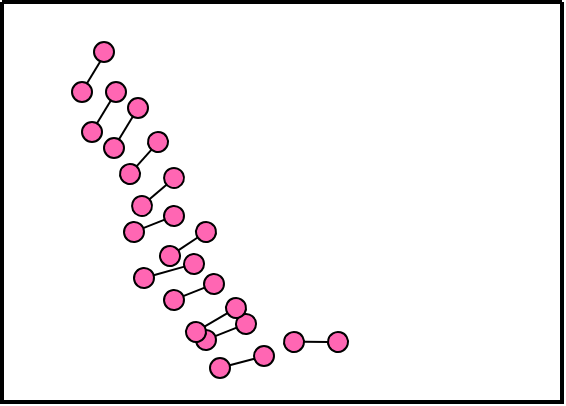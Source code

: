 <mxfile version="20.8.3" type="github">
  <diagram id="drd781UBc9HcNanvUk7X" name="第 1 页">
    <mxGraphModel dx="1180" dy="720" grid="1" gridSize="10" guides="1" tooltips="1" connect="1" arrows="1" fold="1" page="1" pageScale="1" pageWidth="827" pageHeight="1169" math="0" shadow="0">
      <root>
        <mxCell id="0" />
        <mxCell id="1" parent="0" />
        <mxCell id="4RYLCRY8slWU71JGyVVp-1" value="" style="swimlane;startSize=0;strokeWidth=2;" vertex="1" parent="1">
          <mxGeometry x="440" y="280" width="280" height="200" as="geometry">
            <mxRectangle x="120" y="280" width="50" height="40" as="alternateBounds" />
          </mxGeometry>
        </mxCell>
        <mxCell id="4RYLCRY8slWU71JGyVVp-2" value="" style="group;rotation=40;" vertex="1" connectable="0" parent="4RYLCRY8slWU71JGyVVp-1">
          <mxGeometry x="76" y="120" width="20" height="30" as="geometry" />
        </mxCell>
        <mxCell id="4RYLCRY8slWU71JGyVVp-3" value="" style="ellipse;whiteSpace=wrap;html=1;aspect=fixed;fillColor=#FF66B3;rotation=40;" vertex="1" parent="4RYLCRY8slWU71JGyVVp-2">
          <mxGeometry x="15" y="6" width="10" height="10" as="geometry" />
        </mxCell>
        <mxCell id="4RYLCRY8slWU71JGyVVp-4" value="" style="ellipse;whiteSpace=wrap;html=1;aspect=fixed;fillColor=#FF66B3;rotation=40;" vertex="1" parent="4RYLCRY8slWU71JGyVVp-2">
          <mxGeometry x="-10" y="13" width="10" height="10" as="geometry" />
        </mxCell>
        <mxCell id="4RYLCRY8slWU71JGyVVp-5" value="" style="endArrow=none;html=1;rounded=0;startArrow=none;" edge="1" parent="4RYLCRY8slWU71JGyVVp-2" source="4RYLCRY8slWU71JGyVVp-4" target="4RYLCRY8slWU71JGyVVp-3">
          <mxGeometry width="50" height="50" relative="1" as="geometry">
            <mxPoint x="-33" y="51" as="sourcePoint" />
            <mxPoint x="37" y="44" as="targetPoint" />
          </mxGeometry>
        </mxCell>
        <mxCell id="4RYLCRY8slWU71JGyVVp-6" value="" style="group;rotation=40;" vertex="1" connectable="0" parent="4RYLCRY8slWU71JGyVVp-2">
          <mxGeometry x="-10" y="-24" width="20" height="30" as="geometry" />
        </mxCell>
        <mxCell id="4RYLCRY8slWU71JGyVVp-7" value="" style="ellipse;whiteSpace=wrap;html=1;aspect=fixed;fillColor=#FF66B3;rotation=40;" vertex="1" parent="4RYLCRY8slWU71JGyVVp-6">
          <mxGeometry x="15" y="6" width="10" height="10" as="geometry" />
        </mxCell>
        <mxCell id="4RYLCRY8slWU71JGyVVp-8" value="" style="ellipse;whiteSpace=wrap;html=1;aspect=fixed;fillColor=#FF66B3;rotation=40;" vertex="1" parent="4RYLCRY8slWU71JGyVVp-6">
          <mxGeometry x="-5" y="14" width="10" height="10" as="geometry" />
        </mxCell>
        <mxCell id="4RYLCRY8slWU71JGyVVp-9" value="" style="endArrow=none;html=1;rounded=0;startArrow=none;" edge="1" parent="4RYLCRY8slWU71JGyVVp-6" source="4RYLCRY8slWU71JGyVVp-8" target="4RYLCRY8slWU71JGyVVp-7">
          <mxGeometry width="50" height="50" relative="1" as="geometry">
            <mxPoint x="-33" y="51" as="sourcePoint" />
            <mxPoint x="37" y="44" as="targetPoint" />
          </mxGeometry>
        </mxCell>
        <mxCell id="4RYLCRY8slWU71JGyVVp-10" value="" style="group;rotation=20;" vertex="1" connectable="0" parent="4RYLCRY8slWU71JGyVVp-1">
          <mxGeometry x="68" y="80" width="20" height="30" as="geometry" />
        </mxCell>
        <mxCell id="4RYLCRY8slWU71JGyVVp-11" value="" style="ellipse;whiteSpace=wrap;html=1;aspect=fixed;fillColor=#FF66B3;rotation=20;" vertex="1" parent="4RYLCRY8slWU71JGyVVp-10">
          <mxGeometry x="13" y="3" width="10" height="10" as="geometry" />
        </mxCell>
        <mxCell id="4RYLCRY8slWU71JGyVVp-12" value="" style="ellipse;whiteSpace=wrap;html=1;aspect=fixed;fillColor=#FF66B3;rotation=20;" vertex="1" parent="4RYLCRY8slWU71JGyVVp-10">
          <mxGeometry x="-3" y="17" width="10" height="10" as="geometry" />
        </mxCell>
        <mxCell id="4RYLCRY8slWU71JGyVVp-13" value="" style="endArrow=none;html=1;rounded=0;startArrow=none;" edge="1" parent="4RYLCRY8slWU71JGyVVp-10" source="4RYLCRY8slWU71JGyVVp-12" target="4RYLCRY8slWU71JGyVVp-11">
          <mxGeometry width="50" height="50" relative="1" as="geometry">
            <mxPoint x="-18" y="64" as="sourcePoint" />
            <mxPoint x="45" y="33" as="targetPoint" />
          </mxGeometry>
        </mxCell>
        <mxCell id="4RYLCRY8slWU71JGyVVp-14" value="" style="group;rotation=15;" vertex="1" connectable="0" parent="4RYLCRY8slWU71JGyVVp-10">
          <mxGeometry x="-7" y="-17" width="20" height="30" as="geometry" />
        </mxCell>
        <mxCell id="4RYLCRY8slWU71JGyVVp-15" value="" style="ellipse;whiteSpace=wrap;html=1;aspect=fixed;fillColor=#FF66B3;rotation=15;" vertex="1" parent="4RYLCRY8slWU71JGyVVp-14">
          <mxGeometry x="12" y="2" width="10" height="10" as="geometry" />
        </mxCell>
        <mxCell id="4RYLCRY8slWU71JGyVVp-16" value="" style="ellipse;whiteSpace=wrap;html=1;aspect=fixed;fillColor=#FF66B3;rotation=15;" vertex="1" parent="4RYLCRY8slWU71JGyVVp-14">
          <mxGeometry x="-2" y="18" width="10" height="10" as="geometry" />
        </mxCell>
        <mxCell id="4RYLCRY8slWU71JGyVVp-17" value="" style="endArrow=none;html=1;rounded=0;startArrow=none;" edge="1" parent="4RYLCRY8slWU71JGyVVp-14" source="4RYLCRY8slWU71JGyVVp-16" target="4RYLCRY8slWU71JGyVVp-15">
          <mxGeometry width="50" height="50" relative="1" as="geometry">
            <mxPoint x="-14" y="66" as="sourcePoint" />
            <mxPoint x="47" y="30" as="targetPoint" />
          </mxGeometry>
        </mxCell>
        <mxCell id="4RYLCRY8slWU71JGyVVp-18" value="" style="group;rotation=90;" vertex="1" connectable="0" parent="4RYLCRY8slWU71JGyVVp-1">
          <mxGeometry x="41" y="40" width="20" height="30" as="geometry" />
        </mxCell>
        <mxCell id="4RYLCRY8slWU71JGyVVp-19" value="" style="ellipse;whiteSpace=wrap;html=1;aspect=fixed;fillColor=#FF66B3;rotation=0;" vertex="1" parent="4RYLCRY8slWU71JGyVVp-18">
          <mxGeometry x="11" width="10" height="10" as="geometry" />
        </mxCell>
        <mxCell id="4RYLCRY8slWU71JGyVVp-20" value="" style="ellipse;whiteSpace=wrap;html=1;aspect=fixed;fillColor=#FF66B3;rotation=0;" vertex="1" parent="4RYLCRY8slWU71JGyVVp-18">
          <mxGeometry x="-1" y="20" width="10" height="10" as="geometry" />
        </mxCell>
        <mxCell id="4RYLCRY8slWU71JGyVVp-21" value="" style="endArrow=none;html=1;rounded=0;startArrow=none;" edge="1" parent="4RYLCRY8slWU71JGyVVp-18" source="4RYLCRY8slWU71JGyVVp-20" target="4RYLCRY8slWU71JGyVVp-19">
          <mxGeometry width="50" height="50" relative="1" as="geometry">
            <mxPoint y="70" as="sourcePoint" />
            <mxPoint x="49" y="20" as="targetPoint" />
          </mxGeometry>
        </mxCell>
        <mxCell id="4RYLCRY8slWU71JGyVVp-22" value="" style="group;rotation=90;" vertex="1" connectable="0" parent="4RYLCRY8slWU71JGyVVp-1">
          <mxGeometry x="10" y="20" width="20" height="30" as="geometry" />
        </mxCell>
        <mxCell id="4RYLCRY8slWU71JGyVVp-23" value="" style="ellipse;whiteSpace=wrap;html=1;aspect=fixed;fillColor=#FF66B3;rotation=0;" vertex="1" parent="4RYLCRY8slWU71JGyVVp-22">
          <mxGeometry x="36" width="10" height="10" as="geometry" />
        </mxCell>
        <mxCell id="4RYLCRY8slWU71JGyVVp-24" value="" style="ellipse;whiteSpace=wrap;html=1;aspect=fixed;fillColor=#FF66B3;rotation=0;" vertex="1" parent="4RYLCRY8slWU71JGyVVp-22">
          <mxGeometry x="25" y="20" width="10" height="10" as="geometry" />
        </mxCell>
        <mxCell id="4RYLCRY8slWU71JGyVVp-25" value="" style="endArrow=none;html=1;rounded=0;startArrow=none;" edge="1" parent="4RYLCRY8slWU71JGyVVp-22" source="4RYLCRY8slWU71JGyVVp-24">
          <mxGeometry width="50" height="50" relative="1" as="geometry">
            <mxPoint x="26" y="70" as="sourcePoint" />
            <mxPoint x="39.428" y="9.287" as="targetPoint" />
          </mxGeometry>
        </mxCell>
        <mxCell id="4RYLCRY8slWU71JGyVVp-26" value="" style="group;rotation=40;" vertex="1" connectable="0" parent="1">
          <mxGeometry x="526" y="410" width="20" height="30" as="geometry" />
        </mxCell>
        <mxCell id="4RYLCRY8slWU71JGyVVp-27" value="" style="ellipse;whiteSpace=wrap;html=1;aspect=fixed;fillColor=#FF66B3;rotation=40;" vertex="1" parent="4RYLCRY8slWU71JGyVVp-26">
          <mxGeometry x="15" y="6" width="10" height="10" as="geometry" />
        </mxCell>
        <mxCell id="4RYLCRY8slWU71JGyVVp-28" value="" style="ellipse;whiteSpace=wrap;html=1;aspect=fixed;fillColor=#FF66B3;rotation=40;" vertex="1" parent="4RYLCRY8slWU71JGyVVp-26">
          <mxGeometry x="-5" y="14" width="10" height="10" as="geometry" />
        </mxCell>
        <mxCell id="4RYLCRY8slWU71JGyVVp-29" value="" style="endArrow=none;html=1;rounded=0;startArrow=none;" edge="1" parent="4RYLCRY8slWU71JGyVVp-26" source="4RYLCRY8slWU71JGyVVp-28" target="4RYLCRY8slWU71JGyVVp-27">
          <mxGeometry width="50" height="50" relative="1" as="geometry">
            <mxPoint x="-33" y="51" as="sourcePoint" />
            <mxPoint x="37" y="44" as="targetPoint" />
          </mxGeometry>
        </mxCell>
        <mxCell id="4RYLCRY8slWU71JGyVVp-30" value="" style="group;rotation=30;" vertex="1" connectable="0" parent="1">
          <mxGeometry x="523" y="386" width="20" height="30" as="geometry" />
        </mxCell>
        <mxCell id="4RYLCRY8slWU71JGyVVp-31" value="" style="ellipse;whiteSpace=wrap;html=1;aspect=fixed;fillColor=#FF66B3;rotation=30;" vertex="1" parent="4RYLCRY8slWU71JGyVVp-30">
          <mxGeometry x="14" y="4" width="10" height="10" as="geometry" />
        </mxCell>
        <mxCell id="4RYLCRY8slWU71JGyVVp-32" value="" style="ellipse;whiteSpace=wrap;html=1;aspect=fixed;fillColor=#FF66B3;rotation=30;" vertex="1" parent="4RYLCRY8slWU71JGyVVp-30">
          <mxGeometry x="-4" y="16" width="10" height="10" as="geometry" />
        </mxCell>
        <mxCell id="4RYLCRY8slWU71JGyVVp-33" value="" style="endArrow=none;html=1;rounded=0;startArrow=none;" edge="1" parent="4RYLCRY8slWU71JGyVVp-30" source="4RYLCRY8slWU71JGyVVp-32" target="4RYLCRY8slWU71JGyVVp-31">
          <mxGeometry width="50" height="50" relative="1" as="geometry">
            <mxPoint x="-26" y="58" as="sourcePoint" />
            <mxPoint x="42" y="39" as="targetPoint" />
          </mxGeometry>
        </mxCell>
        <mxCell id="4RYLCRY8slWU71JGyVVp-34" value="" style="ellipse;whiteSpace=wrap;html=1;aspect=fixed;fillColor=#FF66B3;rotation=40;" vertex="1" parent="1">
          <mxGeometry x="557" y="436" width="10" height="10" as="geometry" />
        </mxCell>
        <mxCell id="4RYLCRY8slWU71JGyVVp-35" value="" style="ellipse;whiteSpace=wrap;html=1;aspect=fixed;fillColor=#FF66B3;rotation=40;" vertex="1" parent="1">
          <mxGeometry x="537" y="444" width="10" height="10" as="geometry" />
        </mxCell>
        <mxCell id="4RYLCRY8slWU71JGyVVp-36" value="" style="endArrow=none;html=1;rounded=0;startArrow=none;" edge="1" parent="1" source="4RYLCRY8slWU71JGyVVp-35" target="4RYLCRY8slWU71JGyVVp-34">
          <mxGeometry width="50" height="50" relative="1" as="geometry">
            <mxPoint x="-7" y="51" as="sourcePoint" />
            <mxPoint x="63" y="44" as="targetPoint" />
          </mxGeometry>
        </mxCell>
        <mxCell id="4RYLCRY8slWU71JGyVVp-37" value="" style="group;rotation=60;" vertex="1" connectable="0" parent="1">
          <mxGeometry x="561" y="435" width="20" height="40" as="geometry" />
        </mxCell>
        <mxCell id="4RYLCRY8slWU71JGyVVp-38" value="" style="ellipse;whiteSpace=wrap;html=1;aspect=fixed;fillColor=#FF66B3;rotation=60;" vertex="1" parent="4RYLCRY8slWU71JGyVVp-37">
          <mxGeometry x="42" y="10" width="10" height="10" as="geometry" />
        </mxCell>
        <mxCell id="4RYLCRY8slWU71JGyVVp-39" value="" style="ellipse;whiteSpace=wrap;html=1;aspect=fixed;fillColor=#FF66B3;rotation=60;" vertex="1" parent="4RYLCRY8slWU71JGyVVp-37">
          <mxGeometry x="20" y="10" width="10" height="10" as="geometry" />
        </mxCell>
        <mxCell id="4RYLCRY8slWU71JGyVVp-40" value="" style="endArrow=none;html=1;rounded=0;startArrow=none;" edge="1" parent="4RYLCRY8slWU71JGyVVp-37" source="4RYLCRY8slWU71JGyVVp-39" target="4RYLCRY8slWU71JGyVVp-38">
          <mxGeometry width="50" height="50" relative="1" as="geometry">
            <mxPoint x="-17" y="34" as="sourcePoint" />
            <mxPoint x="51" y="51" as="targetPoint" />
          </mxGeometry>
        </mxCell>
        <mxCell id="4RYLCRY8slWU71JGyVVp-41" value="" style="group;rotation=135;" vertex="1" connectable="0" parent="4RYLCRY8slWU71JGyVVp-37">
          <mxGeometry x="-11" y="10" width="20" height="30" as="geometry" />
        </mxCell>
        <mxCell id="4RYLCRY8slWU71JGyVVp-42" value="" style="ellipse;whiteSpace=wrap;html=1;aspect=fixed;fillColor=#FF66B3;rotation=45;" vertex="1" parent="4RYLCRY8slWU71JGyVVp-41">
          <mxGeometry x="16" y="7" width="10" height="10" as="geometry" />
        </mxCell>
        <mxCell id="4RYLCRY8slWU71JGyVVp-43" value="" style="ellipse;whiteSpace=wrap;html=1;aspect=fixed;fillColor=#FF66B3;rotation=45;" vertex="1" parent="4RYLCRY8slWU71JGyVVp-41">
          <mxGeometry x="-6" y="13" width="10" height="10" as="geometry" />
        </mxCell>
        <mxCell id="4RYLCRY8slWU71JGyVVp-44" value="" style="endArrow=none;html=1;rounded=0;startArrow=none;" edge="1" parent="4RYLCRY8slWU71JGyVVp-41" source="4RYLCRY8slWU71JGyVVp-43" target="4RYLCRY8slWU71JGyVVp-42">
          <mxGeometry width="50" height="50" relative="1" as="geometry">
            <mxPoint x="-36" y="47" as="sourcePoint" />
            <mxPoint x="34" y="46" as="targetPoint" />
          </mxGeometry>
        </mxCell>
        <mxCell id="4RYLCRY8slWU71JGyVVp-45" value="" style="group;rotation=120;" vertex="1" connectable="0" parent="1">
          <mxGeometry x="537" y="424" width="20" height="30" as="geometry" />
        </mxCell>
        <mxCell id="4RYLCRY8slWU71JGyVVp-46" value="" style="ellipse;whiteSpace=wrap;html=1;aspect=fixed;fillColor=#FF66B3;rotation=30;" vertex="1" parent="4RYLCRY8slWU71JGyVVp-45">
          <mxGeometry x="15" y="4" width="10" height="10" as="geometry" />
        </mxCell>
        <mxCell id="4RYLCRY8slWU71JGyVVp-47" value="" style="ellipse;whiteSpace=wrap;html=1;aspect=fixed;fillColor=#FF66B3;rotation=30;" vertex="1" parent="4RYLCRY8slWU71JGyVVp-45">
          <mxGeometry x="-5" y="16" width="10" height="10" as="geometry" />
        </mxCell>
        <mxCell id="4RYLCRY8slWU71JGyVVp-48" value="" style="endArrow=none;html=1;rounded=0;startArrow=none;" edge="1" parent="4RYLCRY8slWU71JGyVVp-45" source="4RYLCRY8slWU71JGyVVp-47" target="4RYLCRY8slWU71JGyVVp-46">
          <mxGeometry width="50" height="50" relative="1" as="geometry">
            <mxPoint x="-26" y="58" as="sourcePoint" />
            <mxPoint x="41" y="39" as="targetPoint" />
          </mxGeometry>
        </mxCell>
        <mxCell id="4RYLCRY8slWU71JGyVVp-49" value="" style="group;rotation=90;" vertex="1" connectable="0" parent="1">
          <mxGeometry x="492" y="328" width="20" height="30" as="geometry" />
        </mxCell>
        <mxCell id="4RYLCRY8slWU71JGyVVp-50" value="" style="ellipse;whiteSpace=wrap;html=1;aspect=fixed;fillColor=#FF66B3;rotation=0;" vertex="1" parent="4RYLCRY8slWU71JGyVVp-49">
          <mxGeometry x="11" width="10" height="10" as="geometry" />
        </mxCell>
        <mxCell id="4RYLCRY8slWU71JGyVVp-51" value="" style="ellipse;whiteSpace=wrap;html=1;aspect=fixed;fillColor=#FF66B3;rotation=0;" vertex="1" parent="4RYLCRY8slWU71JGyVVp-49">
          <mxGeometry x="-1" y="20" width="10" height="10" as="geometry" />
        </mxCell>
        <mxCell id="4RYLCRY8slWU71JGyVVp-52" value="" style="endArrow=none;html=1;rounded=0;startArrow=none;" edge="1" parent="4RYLCRY8slWU71JGyVVp-49" source="4RYLCRY8slWU71JGyVVp-51" target="4RYLCRY8slWU71JGyVVp-50">
          <mxGeometry width="50" height="50" relative="1" as="geometry">
            <mxPoint y="70" as="sourcePoint" />
            <mxPoint x="49" y="20" as="targetPoint" />
          </mxGeometry>
        </mxCell>
      </root>
    </mxGraphModel>
  </diagram>
</mxfile>

